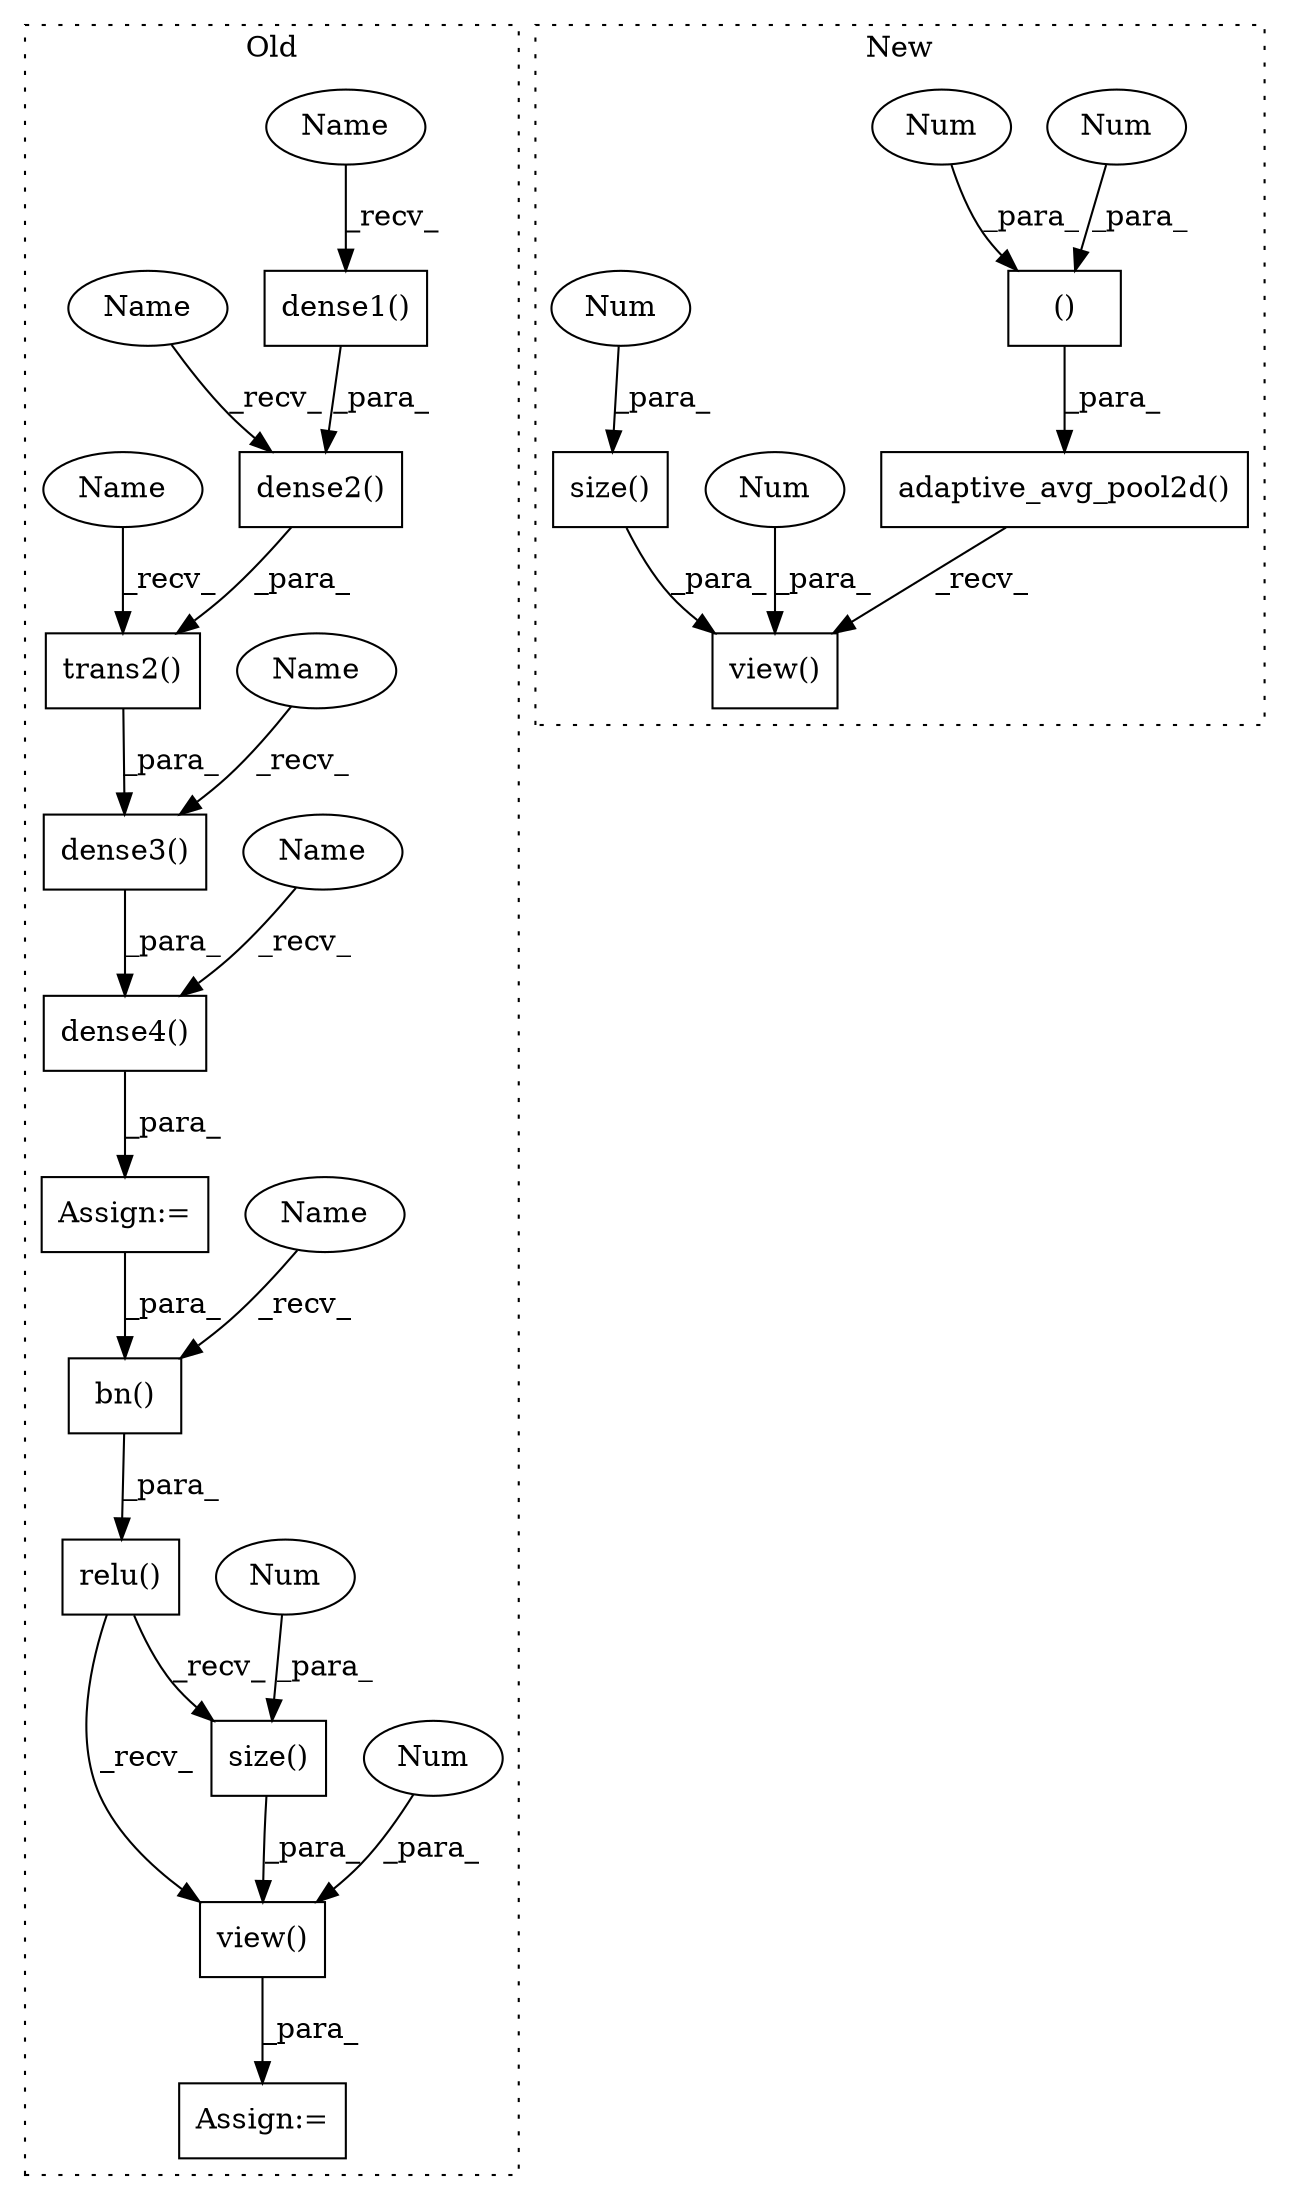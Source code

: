 digraph G {
subgraph cluster0 {
1 [label="dense2()" a="75" s="2842,2857" l="12,1" shape="box"];
6 [label="trans2()" a="75" s="2830,2858" l="12,1" shape="box"];
7 [label="bn()" a="75" s="2969,2980" l="8,1" shape="box"];
8 [label="dense1()" a="75" s="2798,2813" l="12,1" shape="box"];
11 [label="view()" a="75" s="2999,3023" l="9,1" shape="box"];
12 [label="Num" a="76" s="3021" l="2" shape="ellipse"];
13 [label="Assign:=" a="68" s="3036" l="3" shape="box"];
14 [label="size()" a="75" s="3008,3018" l="9,1" shape="box"];
15 [label="Num" a="76" s="3017" l="1" shape="ellipse"];
18 [label="dense4()" a="75" s="2918,2933" l="12,1" shape="box"];
19 [label="dense3()" a="75" s="2886,2901" l="12,1" shape="box"];
20 [label="relu()" a="75" s="2962,2981" l="7,1" shape="box"];
21 [label="Assign:=" a="68" s="2915" l="3" shape="box"];
22 [label="Name" a="87" s="2798" l="4" shape="ellipse"];
23 [label="Name" a="87" s="2969" l="4" shape="ellipse"];
24 [label="Name" a="87" s="2842" l="4" shape="ellipse"];
25 [label="Name" a="87" s="2918" l="4" shape="ellipse"];
26 [label="Name" a="87" s="2886" l="4" shape="ellipse"];
27 [label="Name" a="87" s="2830" l="4" shape="ellipse"];
label = "Old";
style="dotted";
}
subgraph cluster1 {
2 [label="()" a="54" s="4790" l="3" shape="box"];
3 [label="Num" a="76" s="4792" l="1" shape="ellipse"];
4 [label="Num" a="76" s="4789" l="1" shape="ellipse"];
5 [label="adaptive_avg_pool2d()" a="75" s="4761,4794" l="22,1" shape="box"];
9 [label="view()" a="75" s="4761,4821" l="40,1" shape="box"];
10 [label="Num" a="76" s="4819" l="2" shape="ellipse"];
16 [label="size()" a="75" s="4801,4816" l="14,1" shape="box"];
17 [label="Num" a="76" s="4815" l="1" shape="ellipse"];
label = "New";
style="dotted";
}
1 -> 6 [label="_para_"];
2 -> 5 [label="_para_"];
3 -> 2 [label="_para_"];
4 -> 2 [label="_para_"];
5 -> 9 [label="_recv_"];
6 -> 19 [label="_para_"];
7 -> 20 [label="_para_"];
8 -> 1 [label="_para_"];
10 -> 9 [label="_para_"];
11 -> 13 [label="_para_"];
12 -> 11 [label="_para_"];
14 -> 11 [label="_para_"];
15 -> 14 [label="_para_"];
16 -> 9 [label="_para_"];
17 -> 16 [label="_para_"];
18 -> 21 [label="_para_"];
19 -> 18 [label="_para_"];
20 -> 11 [label="_recv_"];
20 -> 14 [label="_recv_"];
21 -> 7 [label="_para_"];
22 -> 8 [label="_recv_"];
23 -> 7 [label="_recv_"];
24 -> 1 [label="_recv_"];
25 -> 18 [label="_recv_"];
26 -> 19 [label="_recv_"];
27 -> 6 [label="_recv_"];
}